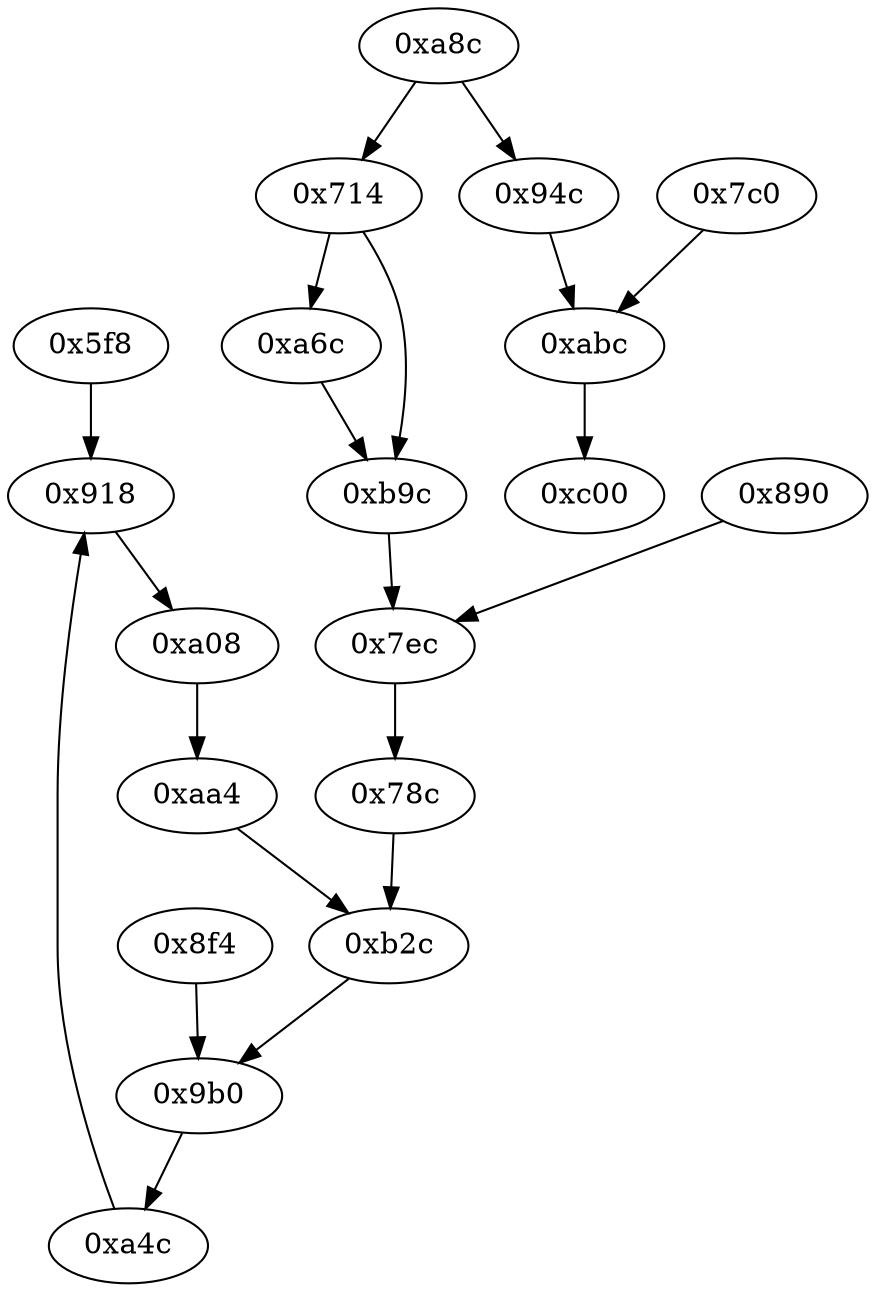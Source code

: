 strict digraph "" {
	"0x5f8"	 [opcode="[u'push', u'add', u'sub', u'str', u'ldr', u'mvn', u'ldr', u'ldr', u'sub', u'sub', u'add', u'mul', u'mov', u'mvn', u'ldr', u'orr', \
u'cmn', u'mov', u'mov', u'ldr', u'strb', u'cmp', u'mov', u'strb', u'ldr', u'ldr', u'str', u'ldr', u'str', u'ldr', u'str', u'ldr', \
u'ldr', u'ldr', u'ldr', u'ldr', u'str', u'ldr', u'ldr', u'str', u'ldr', u'add', u'str', u'ldr', u'add', u'str', u'str', u'str', \
u'str', u'b']"];
	"0x918"	 [opcode="[u'ldrb', u'ldrb', u'ldr', u'eor', u'tst', u'mov', u'mov', u'cmp', u'mov', u'mov', u'cmp', u'mov', u'b']"];
	"0x5f8" -> "0x918";
	"0xb9c"	 [opcode="[u'ldr', u'ldr', u'str', u'ldr', u'ldr', u'ldr', u'sub', u'mov', u'mul', u'mov', u'mvn', u'orr', u'cmp', u'mov', u'cmn', u'mov', \
u'teq', u'ldr', u'mov', u'cmn', u'mov', u'mov', u'cmp', u'mov', u'b']"];
	"0x7ec"	 [opcode="[u'ldr', u'ldr', u'ldr', u'ldr', u'sub', u'add', u'add', u'str', u'ldr', u'rsb', u'rsb', u'str', u'ldr', u'ldr', u'ldr', u'sub', \
u'sub', u'add', u'mul', u'eor', u'and', u'ldr', u'ldr', u'ldr', u'mov', u'mov', u'cmp', u'mov', u'cmp', u'mov', u'mov', u'cmp', \
u'mov', u'mov', u'b']"];
	"0xb9c" -> "0x7ec";
	"0x714"	 [opcode="[u'ldr', u'ldr', u'cmp', u'ldr', u'mov', u'ldr', u'str', u'b']"];
	"0x714" -> "0xb9c";
	"0xa6c"	 [opcode="[u'ldr', u'ldr', u'add', u'add', u'sub', u'str', u'ldr', u'b']"];
	"0x714" -> "0xa6c";
	"0xa8c"	 [opcode="[u'ldrb', u'ldr', u'ldr', u'cmp', u'mov', u'b']"];
	"0xa8c" -> "0x714";
	"0x94c"	 [opcode="[u'ldr', u'mov', u'ldr', u'ldr', u'add', u'sub', u'sub', u'mul', u'mov', u'eor', u'and', u'ldr', u'mov', u'ldr', u'cmp', u'mov', \
u'teq', u'ldr', u'mov', u'cmp', u'mov', u'mov', u'cmp', u'mov', u'b']"];
	"0xa8c" -> "0x94c";
	"0xa08"	 [opcode="[u'ldr', u'ldr', u'ldr', u'ldr', u'sub', u'sub', u'add', u'mul', u'mvn', u'ldr', u'ldr', u'orr', u'mov', u'cmn', u'mov', u'cmp', \
u'mov']"];
	"0x918" -> "0xa08";
	"0xaa4"	 [opcode="[u'mov', u'str', u'mov']"];
	"0xa08" -> "0xaa4";
	"0xb2c"	 [opcode="[u'ldr', u'str', u'ldr', u'str', u'ldr', u'ldr', u'ldr', u'sub', u'sub', u'add', u'mul', u'mvn', u'ldr', u'orr', u'mov', u'cmn', \
u'mov', u'ldr', u'cmp', u'mov', u'mov', u'mov', u'cmn', u'mov', u'mov', u'teq', u'mov', u'b']"];
	"0xaa4" -> "0xb2c";
	"0xa6c" -> "0xb9c";
	"0x9b0"	 [opcode="[u'ldr', u'ldr', u'ldr', u'cmp', u'mov', u'mov', u'strb', u'ldr', u'ldr', u'rsb', u'mvn', u'mul', u'mvn', u'ldr', u'ldr', u'orr', \
u'mov', u'cmn', u'mov', u'cmp', u'mov', u'b']"];
	"0xb2c" -> "0x9b0";
	"0xabc"	 [opcode="[u'ldr', u'ldr', u'bl', u'ldr', u'mov', u'ldr', u'ldr', u'add', u'sub', u'sub', u'mul', u'eor', u'and', u'ldr', u'mov', u'mov', \
u'ldr', u'ldr', u'cmp', u'mov', u'teq', u'ldr', u'mov', u'cmp', u'mov', u'cmp', u'mov', u'b']"];
	"0x94c" -> "0xabc";
	"0x78c"	 [opcode="[u'ldr', u'str', u'ldr', u'b']"];
	"0x7ec" -> "0x78c";
	"0xa4c"	 [opcode="[u'mov', u'mov', u'cmn', u'mov', u'mov']"];
	"0x9b0" -> "0xa4c";
	"0x8f4"	 [opcode="[u'ldr', u'mov', u'b']"];
	"0x8f4" -> "0x9b0";
	"0x78c" -> "0xb2c";
	"0xa4c" -> "0x918";
	"0xc00"	 [opcode="[u'mov', u'sub', u'pop']"];
	"0xabc" -> "0xc00";
	"0x890"	 [opcode="[u'ldr', u'ldr', u'ldr', u'ldr', u'ldr', u'ldr', u'ldr', u'ldr', u'ldr', u'ldr', u'ldr', u'ldr', u'ldr', u'ldr', u'ldr', u'ldr', \
u'ldr', u'mov', u'b']"];
	"0x890" -> "0x7ec";
	"0x7c0"	 [opcode="[u'ldr', u'ldr', u'bl', u'mov', u'b']"];
	"0x7c0" -> "0xabc";
}
